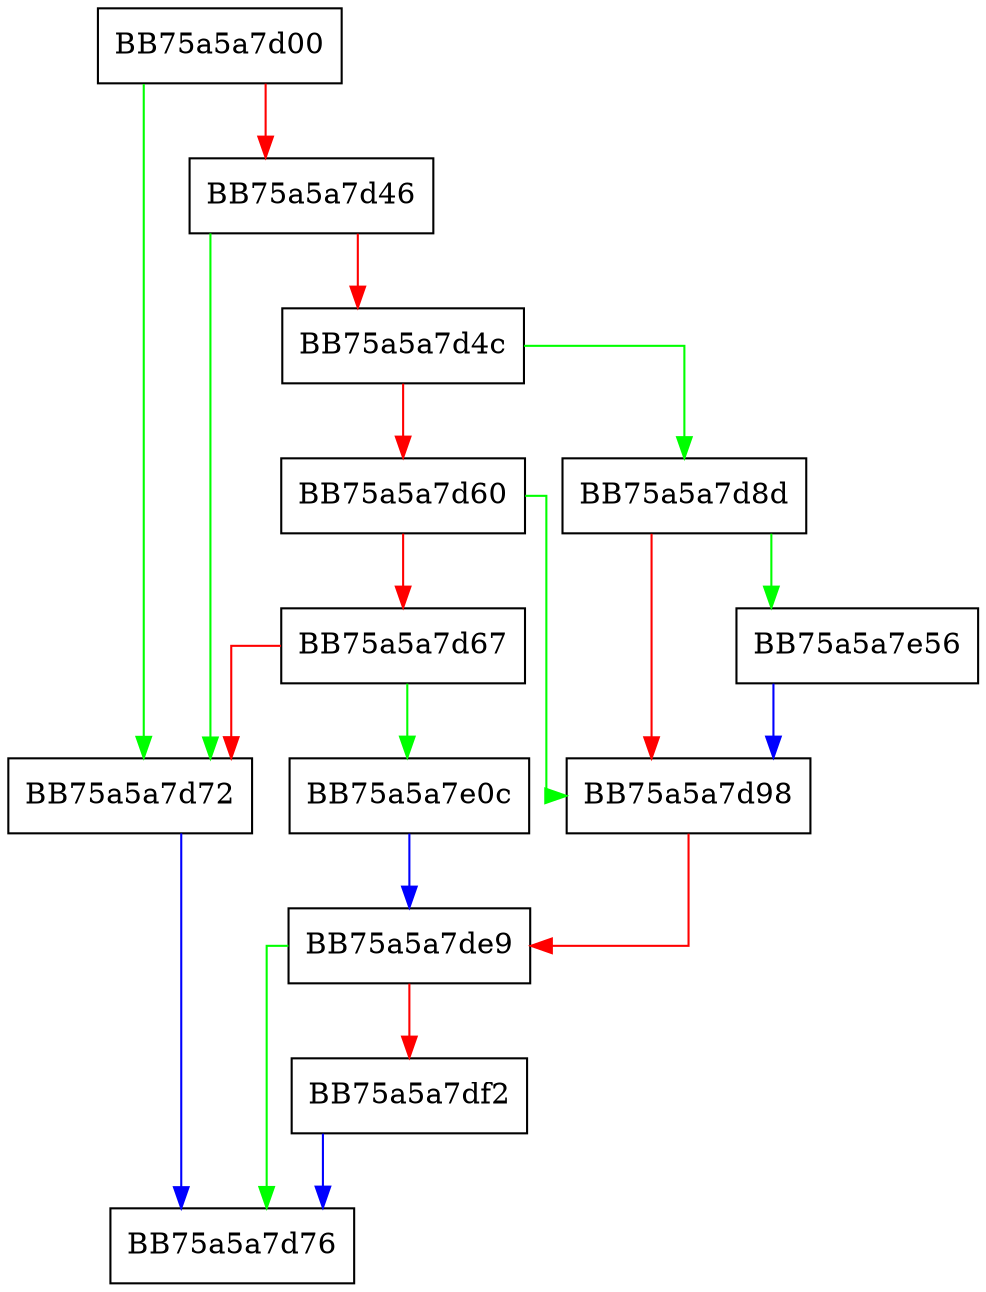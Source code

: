 digraph IsMine {
  node [shape="box"];
  graph [splines=ortho];
  BB75a5a7d00 -> BB75a5a7d72 [color="green"];
  BB75a5a7d00 -> BB75a5a7d46 [color="red"];
  BB75a5a7d46 -> BB75a5a7d72 [color="green"];
  BB75a5a7d46 -> BB75a5a7d4c [color="red"];
  BB75a5a7d4c -> BB75a5a7d8d [color="green"];
  BB75a5a7d4c -> BB75a5a7d60 [color="red"];
  BB75a5a7d60 -> BB75a5a7d98 [color="green"];
  BB75a5a7d60 -> BB75a5a7d67 [color="red"];
  BB75a5a7d67 -> BB75a5a7e0c [color="green"];
  BB75a5a7d67 -> BB75a5a7d72 [color="red"];
  BB75a5a7d72 -> BB75a5a7d76 [color="blue"];
  BB75a5a7d8d -> BB75a5a7e56 [color="green"];
  BB75a5a7d8d -> BB75a5a7d98 [color="red"];
  BB75a5a7d98 -> BB75a5a7de9 [color="red"];
  BB75a5a7de9 -> BB75a5a7d76 [color="green"];
  BB75a5a7de9 -> BB75a5a7df2 [color="red"];
  BB75a5a7df2 -> BB75a5a7d76 [color="blue"];
  BB75a5a7e0c -> BB75a5a7de9 [color="blue"];
  BB75a5a7e56 -> BB75a5a7d98 [color="blue"];
}